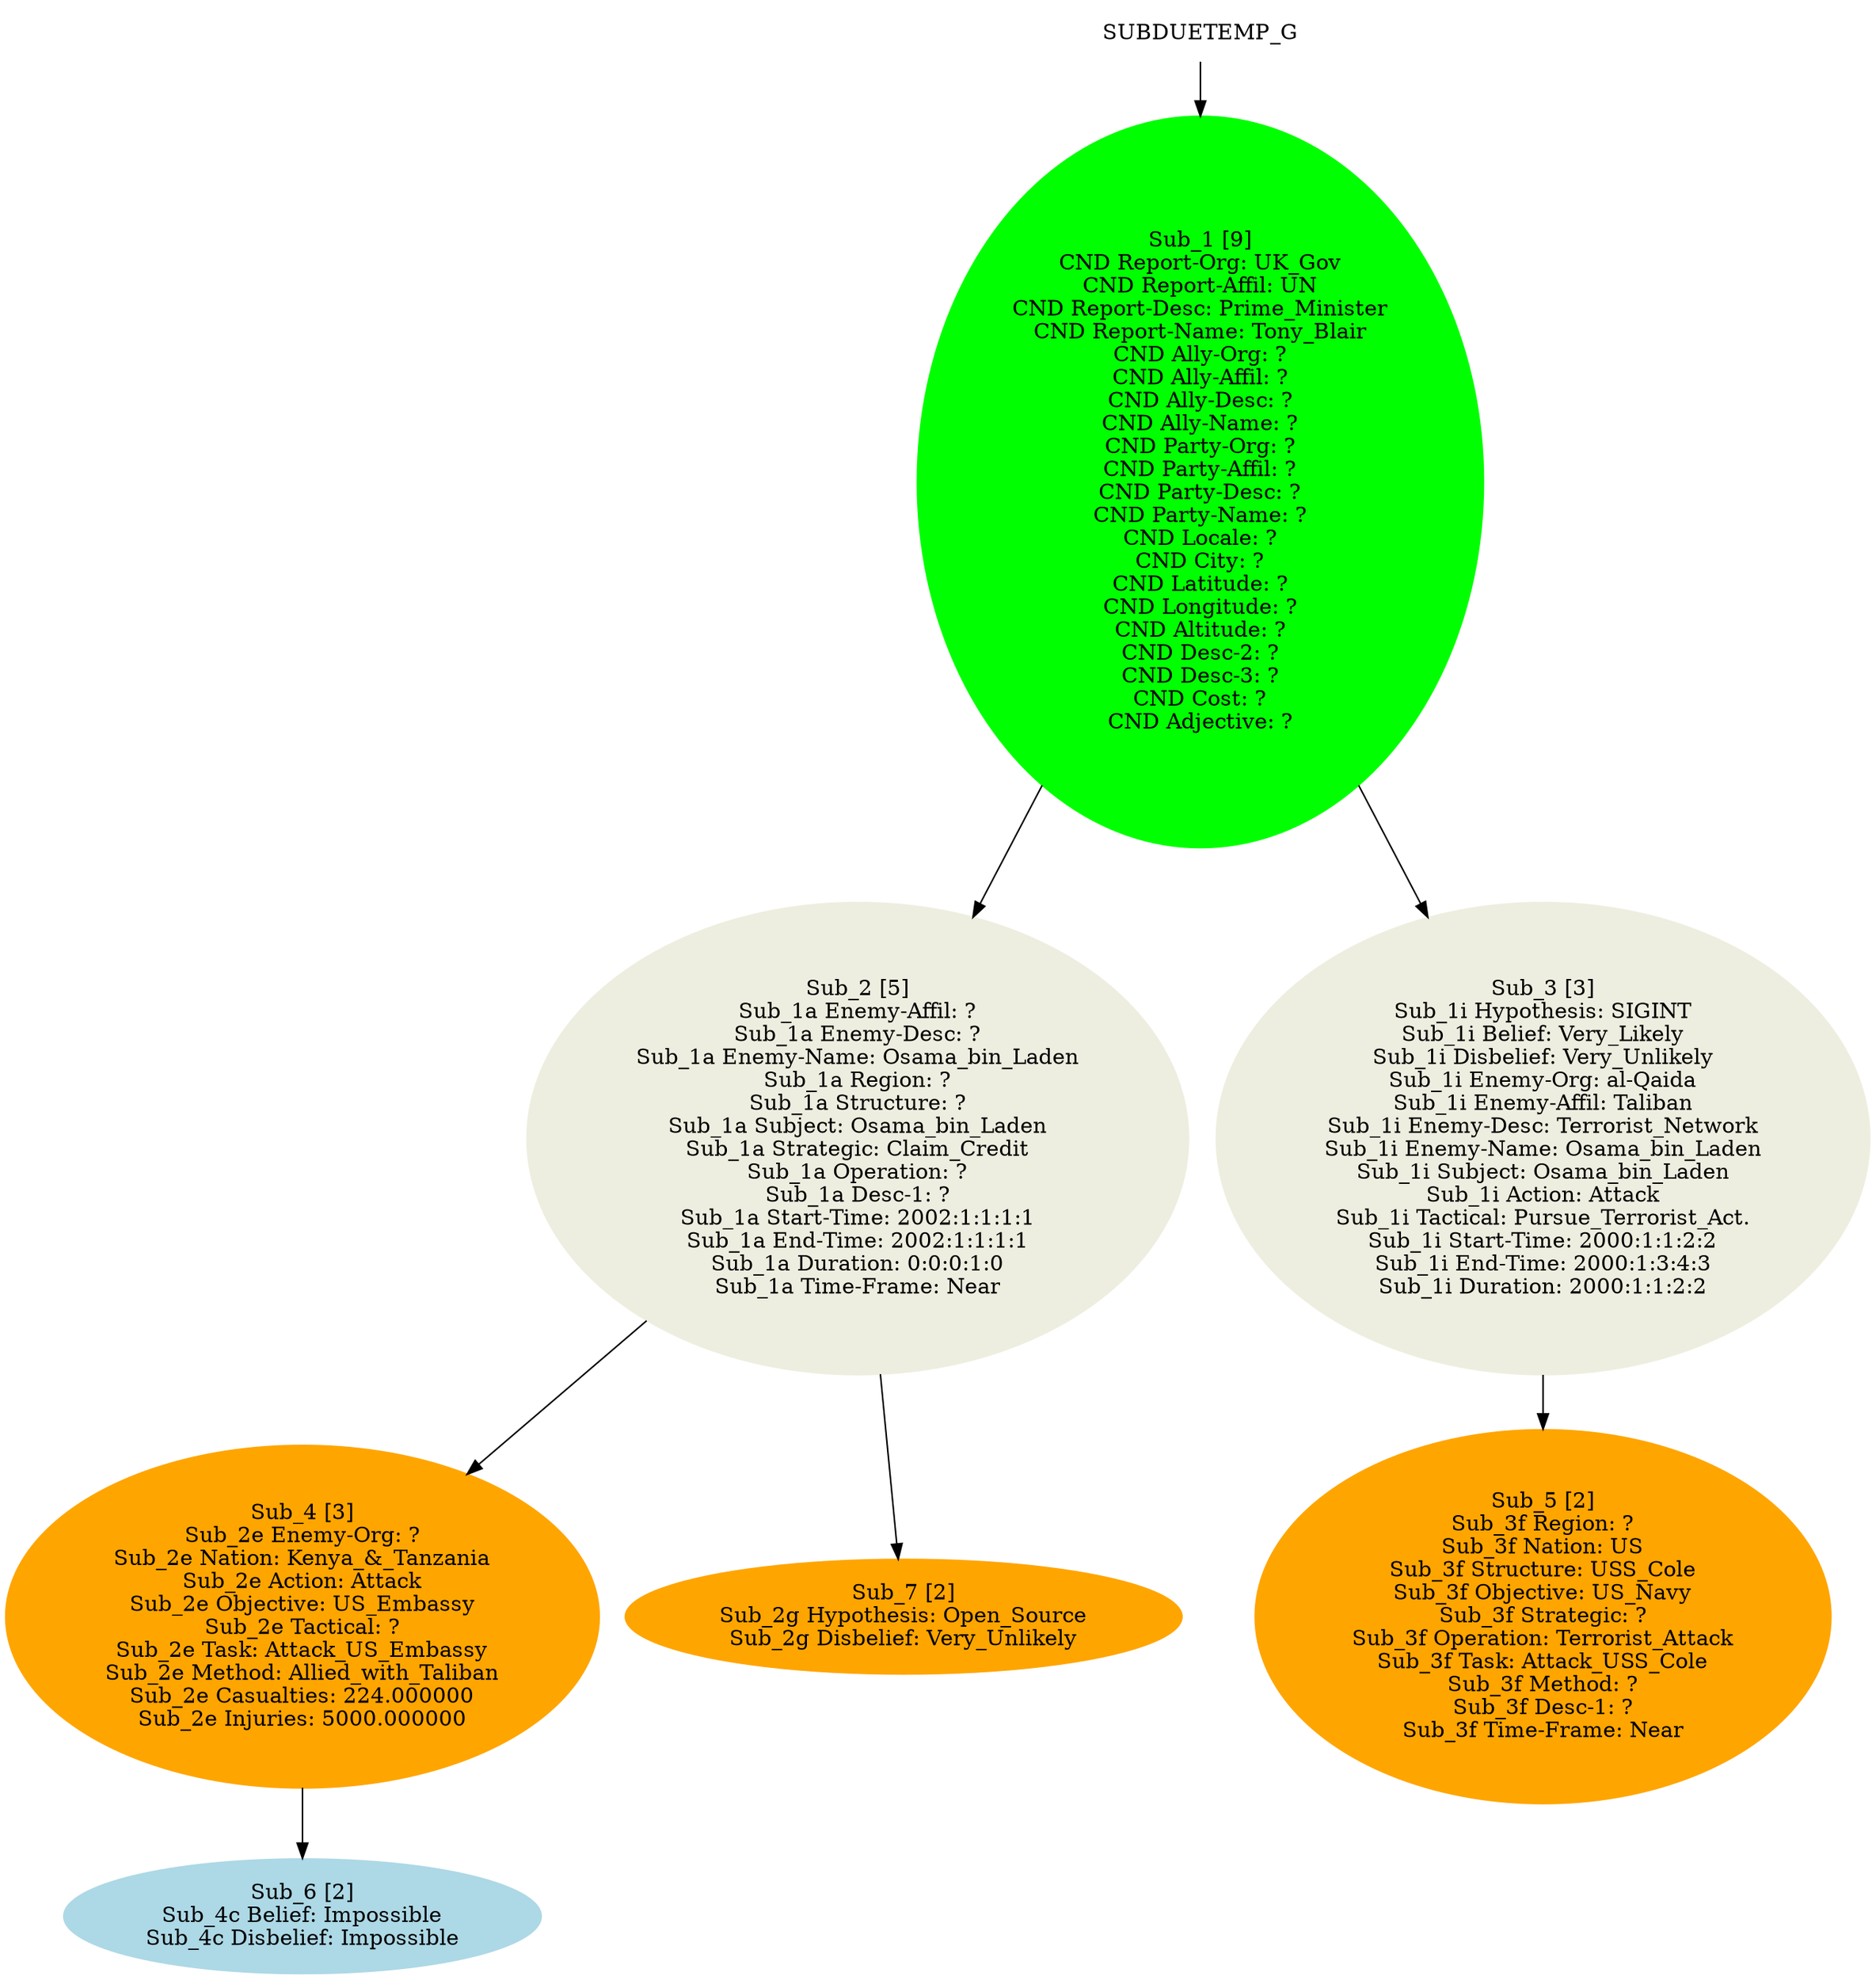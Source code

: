 digraph G {
	node [style=filled];
SUBDUETEMP_G;
 	SUBDUETEMP_G [color=white, label="SUBDUETEMP_G"];
	SUBDUETEMP_G -> Sub_1;
 	Sub_1 [color=green1, label="Sub_1 [9]\nCND Report-Org: UK_Gov\nCND Report-Affil: UN\nCND Report-Desc: Prime_Minister\nCND Report-Name: Tony_Blair\nCND Ally-Org: ?\nCND Ally-Affil: ?\nCND Ally-Desc: ?\nCND Ally-Name: ?\nCND Party-Org: ?\nCND Party-Affil: ?\nCND Party-Desc: ?\nCND Party-Name: ?\nCND Locale: ?\nCND City: ?\nCND Latitude: ?\nCND Longitude: ?\nCND Altitude: ?\nCND Desc-2: ?\nCND Desc-3: ?\nCND Cost: ?\nCND Adjective: ?\n"];
	Sub_1 -> Sub_2;
 	Sub_2 [color=ivory2, label="Sub_2 [5]\nSub_1a Enemy-Affil: ?\nSub_1a Enemy-Desc: ?\nSub_1a Enemy-Name: Osama_bin_Laden\nSub_1a Region: ?\nSub_1a Structure: ?\nSub_1a Subject: Osama_bin_Laden\nSub_1a Strategic: Claim_Credit\nSub_1a Operation: ?\nSub_1a Desc-1: ?\nSub_1a Start-Time: 2002:1:1:1:1\nSub_1a End-Time: 2002:1:1:1:1\nSub_1a Duration: 0:0:0:1:0\nSub_1a Time-Frame: Near\n"];
	Sub_2 -> Sub_4;
 	Sub_4 [color=orange1, label="Sub_4 [3]\nSub_2e Enemy-Org: ?\nSub_2e Nation: Kenya_&_Tanzania\nSub_2e Action: Attack\nSub_2e Objective: US_Embassy\nSub_2e Tactical: ?\nSub_2e Task: Attack_US_Embassy\nSub_2e Method: Allied_with_Taliban\nSub_2e Casualties: 224.000000\nSub_2e Injuries: 5000.000000\n"];
	Sub_4 -> Sub_6;
 	Sub_6 [color=lightblue, label="Sub_6 [2]\nSub_4c Belief: Impossible\nSub_4c Disbelief: Impossible\n"];
	Sub_2 -> Sub_7;
 	Sub_7 [color=orange1, label="Sub_7 [2]\nSub_2g Hypothesis: Open_Source\nSub_2g Disbelief: Very_Unlikely\n"];
	Sub_1 -> Sub_3;
 	Sub_3 [color=ivory2, label="Sub_3 [3]\nSub_1i Hypothesis: SIGINT\nSub_1i Belief: Very_Likely\nSub_1i Disbelief: Very_Unlikely\nSub_1i Enemy-Org: al-Qaida\nSub_1i Enemy-Affil: Taliban\nSub_1i Enemy-Desc: Terrorist_Network\nSub_1i Enemy-Name: Osama_bin_Laden\nSub_1i Subject: Osama_bin_Laden\nSub_1i Action: Attack\nSub_1i Tactical: Pursue_Terrorist_Act.\nSub_1i Start-Time: 2000:1:1:2:2\nSub_1i End-Time: 2000:1:3:4:3\nSub_1i Duration: 2000:1:1:2:2\n"];
	Sub_3 -> Sub_5;
 	Sub_5 [color=orange1, label="Sub_5 [2]\nSub_3f Region: ?\nSub_3f Nation: US\nSub_3f Structure: USS_Cole\nSub_3f Objective: US_Navy\nSub_3f Strategic: ?\nSub_3f Operation: Terrorist_Attack\nSub_3f Task: Attack_USS_Cole\nSub_3f Method: ?\nSub_3f Desc-1: ?\nSub_3f Time-Frame: Near\n"];
}
